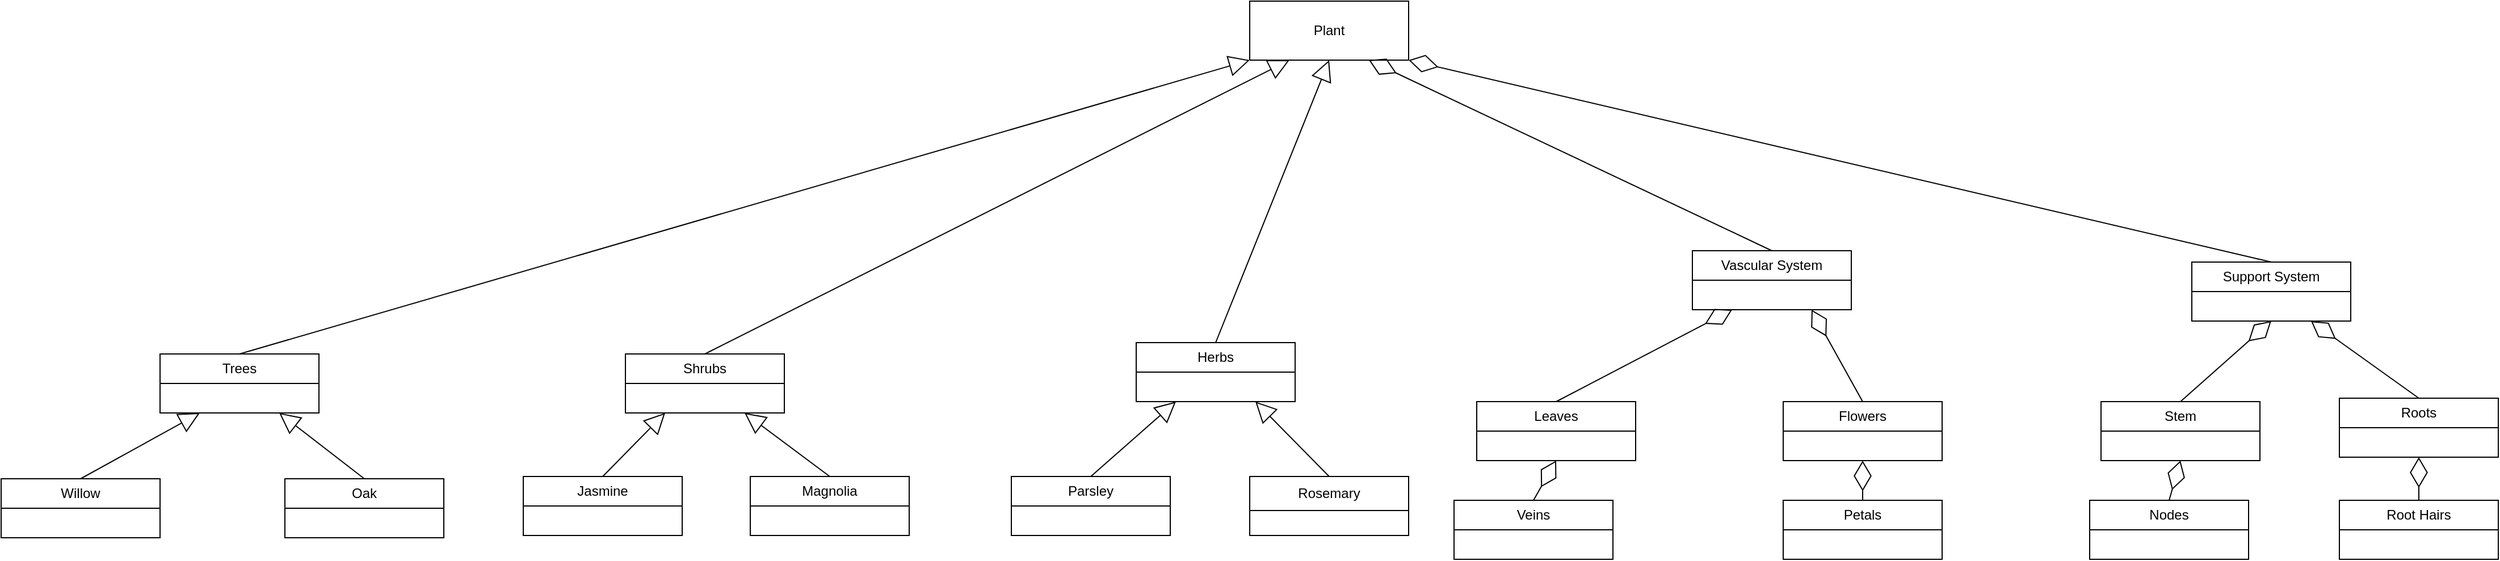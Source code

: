 <mxfile version="24.7.1" type="google">
  <diagram name="Page-1" id="BtW3WnU052XNkjMfENVB">
    <mxGraphModel grid="1" page="1" gridSize="10" guides="1" tooltips="1" connect="1" arrows="1" fold="1" pageScale="1" pageWidth="1100" pageHeight="850" math="0" shadow="0">
      <root>
        <mxCell id="0" />
        <mxCell id="1" parent="0" />
        <mxCell id="HVsmWcghpO9nTqmXt6s0-1" value="Plant" style="swimlane;fontStyle=0;childLayout=stackLayout;horizontal=1;startSize=52;fillColor=none;horizontalStack=0;resizeParent=1;resizeParentMax=0;resizeLast=0;collapsible=1;marginBottom=0;whiteSpace=wrap;html=1;" vertex="1" parent="1">
          <mxGeometry x="1150" y="150" width="140" height="52" as="geometry" />
        </mxCell>
        <mxCell id="HVsmWcghpO9nTqmXt6s0-2" value="Trees" style="swimlane;fontStyle=0;childLayout=stackLayout;horizontal=1;startSize=26;fillColor=none;horizontalStack=0;resizeParent=1;resizeParentMax=0;resizeLast=0;collapsible=1;marginBottom=0;whiteSpace=wrap;html=1;" vertex="1" parent="1">
          <mxGeometry x="190" y="461" width="140" height="52" as="geometry" />
        </mxCell>
        <mxCell id="HVsmWcghpO9nTqmXt6s0-3" value="Willow" style="swimlane;fontStyle=0;childLayout=stackLayout;horizontal=1;startSize=26;fillColor=none;horizontalStack=0;resizeParent=1;resizeParentMax=0;resizeLast=0;collapsible=1;marginBottom=0;whiteSpace=wrap;html=1;" vertex="1" parent="1">
          <mxGeometry x="50" y="571" width="140" height="52" as="geometry" />
        </mxCell>
        <mxCell id="HVsmWcghpO9nTqmXt6s0-4" value="Herbs" style="swimlane;fontStyle=0;childLayout=stackLayout;horizontal=1;startSize=26;fillColor=none;horizontalStack=0;resizeParent=1;resizeParentMax=0;resizeLast=0;collapsible=1;marginBottom=0;whiteSpace=wrap;html=1;" vertex="1" parent="1">
          <mxGeometry x="1050" y="451" width="140" height="52" as="geometry" />
        </mxCell>
        <mxCell id="HVsmWcghpO9nTqmXt6s0-5" value="Shrubs" style="swimlane;fontStyle=0;childLayout=stackLayout;horizontal=1;startSize=26;fillColor=none;horizontalStack=0;resizeParent=1;resizeParentMax=0;resizeLast=0;collapsible=1;marginBottom=0;whiteSpace=wrap;html=1;" vertex="1" parent="1">
          <mxGeometry x="600" y="461" width="140" height="52" as="geometry" />
        </mxCell>
        <mxCell id="HVsmWcghpO9nTqmXt6s0-6" value="Jasmine" style="swimlane;fontStyle=0;childLayout=stackLayout;horizontal=1;startSize=26;fillColor=none;horizontalStack=0;resizeParent=1;resizeParentMax=0;resizeLast=0;collapsible=1;marginBottom=0;whiteSpace=wrap;html=1;" vertex="1" parent="1">
          <mxGeometry x="510" y="569" width="140" height="52" as="geometry" />
        </mxCell>
        <mxCell id="HVsmWcghpO9nTqmXt6s0-7" value="Parsley" style="swimlane;fontStyle=0;childLayout=stackLayout;horizontal=1;startSize=26;fillColor=none;horizontalStack=0;resizeParent=1;resizeParentMax=0;resizeLast=0;collapsible=1;marginBottom=0;whiteSpace=wrap;html=1;" vertex="1" parent="1">
          <mxGeometry x="940" y="569" width="140" height="52" as="geometry" />
        </mxCell>
        <mxCell id="HVsmWcghpO9nTqmXt6s0-8" value="Rosemary" style="swimlane;fontStyle=0;childLayout=stackLayout;horizontal=1;startSize=30;fillColor=none;horizontalStack=0;resizeParent=1;resizeParentMax=0;resizeLast=0;collapsible=1;marginBottom=0;whiteSpace=wrap;html=1;" vertex="1" parent="1">
          <mxGeometry x="1150" y="569" width="140" height="52" as="geometry" />
        </mxCell>
        <mxCell id="HVsmWcghpO9nTqmXt6s0-9" value="Oak" style="swimlane;fontStyle=0;childLayout=stackLayout;horizontal=1;startSize=26;fillColor=none;horizontalStack=0;resizeParent=1;resizeParentMax=0;resizeLast=0;collapsible=1;marginBottom=0;whiteSpace=wrap;html=1;" vertex="1" parent="1">
          <mxGeometry x="300" y="571" width="140" height="52" as="geometry" />
        </mxCell>
        <mxCell id="HVsmWcghpO9nTqmXt6s0-10" value="Magnolia" style="swimlane;fontStyle=0;childLayout=stackLayout;horizontal=1;startSize=26;fillColor=none;horizontalStack=0;resizeParent=1;resizeParentMax=0;resizeLast=0;collapsible=1;marginBottom=0;whiteSpace=wrap;html=1;" vertex="1" parent="1">
          <mxGeometry x="710" y="569" width="140" height="52" as="geometry" />
        </mxCell>
        <mxCell id="HVsmWcghpO9nTqmXt6s0-11" value="" style="endArrow=block;endSize=16;endFill=0;html=1;rounded=0;entryX=0.25;entryY=1;entryDx=0;entryDy=0;exitX=0.5;exitY=0;exitDx=0;exitDy=0;" edge="1" parent="1" source="HVsmWcghpO9nTqmXt6s0-3" target="HVsmWcghpO9nTqmXt6s0-2">
          <mxGeometry width="160" relative="1" as="geometry">
            <mxPoint x="100" y="731" as="sourcePoint" />
            <mxPoint x="260" y="731" as="targetPoint" />
          </mxGeometry>
        </mxCell>
        <mxCell id="HVsmWcghpO9nTqmXt6s0-12" value="" style="endArrow=block;endSize=16;endFill=0;html=1;rounded=0;entryX=0.75;entryY=1;entryDx=0;entryDy=0;exitX=0.5;exitY=0;exitDx=0;exitDy=0;" edge="1" parent="1" source="HVsmWcghpO9nTqmXt6s0-9" target="HVsmWcghpO9nTqmXt6s0-2">
          <mxGeometry width="160" relative="1" as="geometry">
            <mxPoint x="240" y="741" as="sourcePoint" />
            <mxPoint x="380" y="683" as="targetPoint" />
          </mxGeometry>
        </mxCell>
        <mxCell id="HVsmWcghpO9nTqmXt6s0-13" value="" style="endArrow=block;endSize=16;endFill=0;html=1;rounded=0;entryX=0.25;entryY=1;entryDx=0;entryDy=0;exitX=0.5;exitY=0;exitDx=0;exitDy=0;" edge="1" parent="1" source="HVsmWcghpO9nTqmXt6s0-6" target="HVsmWcghpO9nTqmXt6s0-5">
          <mxGeometry width="160" relative="1" as="geometry">
            <mxPoint x="430" y="471" as="sourcePoint" />
            <mxPoint x="570" y="413" as="targetPoint" />
          </mxGeometry>
        </mxCell>
        <mxCell id="HVsmWcghpO9nTqmXt6s0-14" value="" style="endArrow=block;endSize=16;endFill=0;html=1;rounded=0;entryX=0.75;entryY=1;entryDx=0;entryDy=0;exitX=0.5;exitY=0;exitDx=0;exitDy=0;" edge="1" parent="1" source="HVsmWcghpO9nTqmXt6s0-10" target="HVsmWcghpO9nTqmXt6s0-5">
          <mxGeometry width="160" relative="1" as="geometry">
            <mxPoint x="770" y="511" as="sourcePoint" />
            <mxPoint x="910" y="453" as="targetPoint" />
          </mxGeometry>
        </mxCell>
        <mxCell id="HVsmWcghpO9nTqmXt6s0-15" value="" style="endArrow=block;endSize=16;endFill=0;html=1;rounded=0;entryX=0;entryY=1;entryDx=0;entryDy=0;exitX=0.5;exitY=0;exitDx=0;exitDy=0;" edge="1" parent="1" source="HVsmWcghpO9nTqmXt6s0-2" target="HVsmWcghpO9nTqmXt6s0-1">
          <mxGeometry width="160" relative="1" as="geometry">
            <mxPoint x="450" y="550" as="sourcePoint" />
            <mxPoint x="590" y="492" as="targetPoint" />
          </mxGeometry>
        </mxCell>
        <mxCell id="HVsmWcghpO9nTqmXt6s0-16" value="" style="endArrow=block;endSize=16;endFill=0;html=1;rounded=0;entryX=0.25;entryY=1;entryDx=0;entryDy=0;exitX=0.5;exitY=0;exitDx=0;exitDy=0;" edge="1" parent="1" source="HVsmWcghpO9nTqmXt6s0-5" target="HVsmWcghpO9nTqmXt6s0-1">
          <mxGeometry width="160" relative="1" as="geometry">
            <mxPoint x="620" y="560" as="sourcePoint" />
            <mxPoint x="760" y="502" as="targetPoint" />
          </mxGeometry>
        </mxCell>
        <mxCell id="HVsmWcghpO9nTqmXt6s0-17" value="" style="endArrow=block;endSize=16;endFill=0;html=1;rounded=0;entryX=0.5;entryY=1;entryDx=0;entryDy=0;exitX=0.5;exitY=0;exitDx=0;exitDy=0;" edge="1" parent="1" source="HVsmWcghpO9nTqmXt6s0-4" target="HVsmWcghpO9nTqmXt6s0-1">
          <mxGeometry width="160" relative="1" as="geometry">
            <mxPoint x="750" y="550" as="sourcePoint" />
            <mxPoint x="890" y="492" as="targetPoint" />
          </mxGeometry>
        </mxCell>
        <mxCell id="HVsmWcghpO9nTqmXt6s0-18" value="" style="endArrow=block;endSize=16;endFill=0;html=1;rounded=0;exitX=0.5;exitY=0;exitDx=0;exitDy=0;entryX=0.25;entryY=1;entryDx=0;entryDy=0;" edge="1" parent="1" source="HVsmWcghpO9nTqmXt6s0-7" target="HVsmWcghpO9nTqmXt6s0-4">
          <mxGeometry width="160" relative="1" as="geometry">
            <mxPoint x="980" y="521" as="sourcePoint" />
            <mxPoint x="1070" y="521" as="targetPoint" />
          </mxGeometry>
        </mxCell>
        <mxCell id="HVsmWcghpO9nTqmXt6s0-19" value="" style="endArrow=block;endSize=16;endFill=0;html=1;rounded=0;entryX=0.75;entryY=1;entryDx=0;entryDy=0;exitX=0.5;exitY=0;exitDx=0;exitDy=0;" edge="1" parent="1" source="HVsmWcghpO9nTqmXt6s0-8" target="HVsmWcghpO9nTqmXt6s0-4">
          <mxGeometry width="160" relative="1" as="geometry">
            <mxPoint x="1170" y="531" as="sourcePoint" />
            <mxPoint x="1310" y="473" as="targetPoint" />
          </mxGeometry>
        </mxCell>
        <mxCell id="HVsmWcghpO9nTqmXt6s0-21" value="Vascular System" style="swimlane;fontStyle=0;childLayout=stackLayout;horizontal=1;startSize=26;fillColor=none;horizontalStack=0;resizeParent=1;resizeParentMax=0;resizeLast=0;collapsible=1;marginBottom=0;whiteSpace=wrap;html=1;" vertex="1" parent="1">
          <mxGeometry x="1540" y="370" width="140" height="52" as="geometry" />
        </mxCell>
        <mxCell id="HVsmWcghpO9nTqmXt6s0-22" value="Leaves" style="swimlane;fontStyle=0;childLayout=stackLayout;horizontal=1;startSize=26;fillColor=none;horizontalStack=0;resizeParent=1;resizeParentMax=0;resizeLast=0;collapsible=1;marginBottom=0;whiteSpace=wrap;html=1;" vertex="1" parent="1">
          <mxGeometry x="1350" y="503" width="140" height="52" as="geometry" />
        </mxCell>
        <mxCell id="HVsmWcghpO9nTqmXt6s0-23" value="Flowers" style="swimlane;fontStyle=0;childLayout=stackLayout;horizontal=1;startSize=26;fillColor=none;horizontalStack=0;resizeParent=1;resizeParentMax=0;resizeLast=0;collapsible=1;marginBottom=0;whiteSpace=wrap;html=1;" vertex="1" parent="1">
          <mxGeometry x="1620" y="503" width="140" height="52" as="geometry" />
        </mxCell>
        <mxCell id="HVsmWcghpO9nTqmXt6s0-24" value="Support System" style="swimlane;fontStyle=0;childLayout=stackLayout;horizontal=1;startSize=26;fillColor=none;horizontalStack=0;resizeParent=1;resizeParentMax=0;resizeLast=0;collapsible=1;marginBottom=0;whiteSpace=wrap;html=1;" vertex="1" parent="1">
          <mxGeometry x="1980" y="380" width="140" height="52" as="geometry" />
        </mxCell>
        <mxCell id="HVsmWcghpO9nTqmXt6s0-25" value="Stem" style="swimlane;fontStyle=0;childLayout=stackLayout;horizontal=1;startSize=26;fillColor=none;horizontalStack=0;resizeParent=1;resizeParentMax=0;resizeLast=0;collapsible=1;marginBottom=0;whiteSpace=wrap;html=1;" vertex="1" parent="1">
          <mxGeometry x="1900" y="503" width="140" height="52" as="geometry" />
        </mxCell>
        <mxCell id="HVsmWcghpO9nTqmXt6s0-26" value="" style="endArrow=diamondThin;endFill=0;endSize=24;html=1;rounded=0;exitX=0.5;exitY=0;exitDx=0;exitDy=0;entryX=0.75;entryY=1;entryDx=0;entryDy=0;" edge="1" parent="1" source="HVsmWcghpO9nTqmXt6s0-21" target="HVsmWcghpO9nTqmXt6s0-1">
          <mxGeometry width="160" relative="1" as="geometry">
            <mxPoint x="1470.98" y="480" as="sourcePoint" />
            <mxPoint x="1350" y="402" as="targetPoint" />
          </mxGeometry>
        </mxCell>
        <mxCell id="HVsmWcghpO9nTqmXt6s0-27" value="" style="endArrow=diamondThin;endFill=0;endSize=24;html=1;rounded=0;exitX=0.5;exitY=0;exitDx=0;exitDy=0;entryX=0.25;entryY=1;entryDx=0;entryDy=0;" edge="1" parent="1" source="HVsmWcghpO9nTqmXt6s0-22" target="HVsmWcghpO9nTqmXt6s0-21">
          <mxGeometry width="160" relative="1" as="geometry">
            <mxPoint x="1740" y="530" as="sourcePoint" />
            <mxPoint x="1900" y="530" as="targetPoint" />
          </mxGeometry>
        </mxCell>
        <mxCell id="HVsmWcghpO9nTqmXt6s0-28" value="" style="endArrow=diamondThin;endFill=0;endSize=24;html=1;rounded=0;exitX=0.5;exitY=0;exitDx=0;exitDy=0;entryX=0.75;entryY=1;entryDx=0;entryDy=0;" edge="1" parent="1" source="HVsmWcghpO9nTqmXt6s0-23" target="HVsmWcghpO9nTqmXt6s0-21">
          <mxGeometry width="160" relative="1" as="geometry">
            <mxPoint x="1470" y="490" as="sourcePoint" />
            <mxPoint x="1650" y="430" as="targetPoint" />
          </mxGeometry>
        </mxCell>
        <mxCell id="HVsmWcghpO9nTqmXt6s0-29" value="" style="endArrow=diamondThin;endFill=0;endSize=24;html=1;rounded=0;exitX=0.5;exitY=0;exitDx=0;exitDy=0;entryX=0.5;entryY=1;entryDx=0;entryDy=0;" edge="1" parent="1" source="HVsmWcghpO9nTqmXt6s0-25" target="HVsmWcghpO9nTqmXt6s0-24">
          <mxGeometry width="160" relative="1" as="geometry">
            <mxPoint x="1770" y="430" as="sourcePoint" />
            <mxPoint x="1865" y="392" as="targetPoint" />
          </mxGeometry>
        </mxCell>
        <mxCell id="HVsmWcghpO9nTqmXt6s0-30" value="" style="endArrow=diamondThin;endFill=0;endSize=24;html=1;rounded=0;exitX=0.5;exitY=0;exitDx=0;exitDy=0;entryX=1;entryY=1;entryDx=0;entryDy=0;" edge="1" parent="1" source="HVsmWcghpO9nTqmXt6s0-24" target="HVsmWcghpO9nTqmXt6s0-1">
          <mxGeometry width="160" relative="1" as="geometry">
            <mxPoint x="1850" y="420" as="sourcePoint" />
            <mxPoint x="1860" y="402" as="targetPoint" />
            <Array as="points" />
          </mxGeometry>
        </mxCell>
        <mxCell id="HVsmWcghpO9nTqmXt6s0-31" value="Roots" style="swimlane;fontStyle=0;childLayout=stackLayout;horizontal=1;startSize=26;fillColor=none;horizontalStack=0;resizeParent=1;resizeParentMax=0;resizeLast=0;collapsible=1;marginBottom=0;whiteSpace=wrap;html=1;" vertex="1" parent="1">
          <mxGeometry x="2110" y="500" width="140" height="52" as="geometry" />
        </mxCell>
        <mxCell id="HVsmWcghpO9nTqmXt6s0-32" value="" style="endArrow=diamondThin;endFill=0;endSize=24;html=1;rounded=0;exitX=0.5;exitY=0;exitDx=0;exitDy=0;entryX=0.75;entryY=1;entryDx=0;entryDy=0;" edge="1" parent="1" source="HVsmWcghpO9nTqmXt6s0-31" target="HVsmWcghpO9nTqmXt6s0-24">
          <mxGeometry width="160" relative="1" as="geometry">
            <mxPoint x="2040" y="410" as="sourcePoint" />
            <mxPoint x="2080" y="322" as="targetPoint" />
          </mxGeometry>
        </mxCell>
        <mxCell id="HVsmWcghpO9nTqmXt6s0-33" value="" style="endArrow=diamondThin;endFill=0;endSize=24;html=1;rounded=0;entryX=0.5;entryY=1;entryDx=0;entryDy=0;exitX=0.5;exitY=0;exitDx=0;exitDy=0;" edge="1" parent="1" source="HVsmWcghpO9nTqmXt6s0-34" target="HVsmWcghpO9nTqmXt6s0-31">
          <mxGeometry width="160" relative="1" as="geometry">
            <mxPoint x="2030" y="580" as="sourcePoint" />
            <mxPoint x="2050" y="640" as="targetPoint" />
          </mxGeometry>
        </mxCell>
        <mxCell id="HVsmWcghpO9nTqmXt6s0-34" value="Root Hairs" style="swimlane;fontStyle=0;childLayout=stackLayout;horizontal=1;startSize=26;fillColor=none;horizontalStack=0;resizeParent=1;resizeParentMax=0;resizeLast=0;collapsible=1;marginBottom=0;whiteSpace=wrap;html=1;" vertex="1" parent="1">
          <mxGeometry x="2110" y="590" width="140" height="52" as="geometry" />
        </mxCell>
        <mxCell id="HVsmWcghpO9nTqmXt6s0-35" value="Veins" style="swimlane;fontStyle=0;childLayout=stackLayout;horizontal=1;startSize=26;fillColor=none;horizontalStack=0;resizeParent=1;resizeParentMax=0;resizeLast=0;collapsible=1;marginBottom=0;whiteSpace=wrap;html=1;" vertex="1" parent="1">
          <mxGeometry x="1330" y="590" width="140" height="52" as="geometry" />
        </mxCell>
        <mxCell id="HVsmWcghpO9nTqmXt6s0-36" value="Petals" style="swimlane;fontStyle=0;childLayout=stackLayout;horizontal=1;startSize=26;fillColor=none;horizontalStack=0;resizeParent=1;resizeParentMax=0;resizeLast=0;collapsible=1;marginBottom=0;whiteSpace=wrap;html=1;" vertex="1" parent="1">
          <mxGeometry x="1620" y="590" width="140" height="52" as="geometry" />
        </mxCell>
        <mxCell id="HVsmWcghpO9nTqmXt6s0-37" value="Nodes" style="swimlane;fontStyle=0;childLayout=stackLayout;horizontal=1;startSize=26;fillColor=none;horizontalStack=0;resizeParent=1;resizeParentMax=0;resizeLast=0;collapsible=1;marginBottom=0;whiteSpace=wrap;html=1;" vertex="1" parent="1">
          <mxGeometry x="1890" y="590" width="140" height="52" as="geometry" />
        </mxCell>
        <mxCell id="HVsmWcghpO9nTqmXt6s0-38" value="" style="endArrow=diamondThin;endFill=0;endSize=24;html=1;rounded=0;exitX=0.5;exitY=0;exitDx=0;exitDy=0;entryX=0.5;entryY=1;entryDx=0;entryDy=0;" edge="1" parent="1" source="HVsmWcghpO9nTqmXt6s0-35" target="HVsmWcghpO9nTqmXt6s0-22">
          <mxGeometry width="160" relative="1" as="geometry">
            <mxPoint x="1530" y="560" as="sourcePoint" />
            <mxPoint x="1685" y="479" as="targetPoint" />
          </mxGeometry>
        </mxCell>
        <mxCell id="HVsmWcghpO9nTqmXt6s0-39" value="" style="endArrow=diamondThin;endFill=0;endSize=24;html=1;rounded=0;entryX=0.5;entryY=1;entryDx=0;entryDy=0;exitX=0.5;exitY=0;exitDx=0;exitDy=0;" edge="1" parent="1" source="HVsmWcghpO9nTqmXt6s0-36" target="HVsmWcghpO9nTqmXt6s0-23">
          <mxGeometry width="160" relative="1" as="geometry">
            <mxPoint x="1680" y="590" as="sourcePoint" />
            <mxPoint x="1725" y="579" as="targetPoint" />
          </mxGeometry>
        </mxCell>
        <mxCell id="HVsmWcghpO9nTqmXt6s0-40" value="" style="endArrow=diamondThin;endFill=0;endSize=24;html=1;rounded=0;exitX=0.5;exitY=0;exitDx=0;exitDy=0;entryX=0.5;entryY=1;entryDx=0;entryDy=0;" edge="1" parent="1" source="HVsmWcghpO9nTqmXt6s0-37" target="HVsmWcghpO9nTqmXt6s0-25">
          <mxGeometry width="160" relative="1" as="geometry">
            <mxPoint x="2000" y="720" as="sourcePoint" />
            <mxPoint x="2155" y="639" as="targetPoint" />
          </mxGeometry>
        </mxCell>
      </root>
    </mxGraphModel>
  </diagram>
</mxfile>
